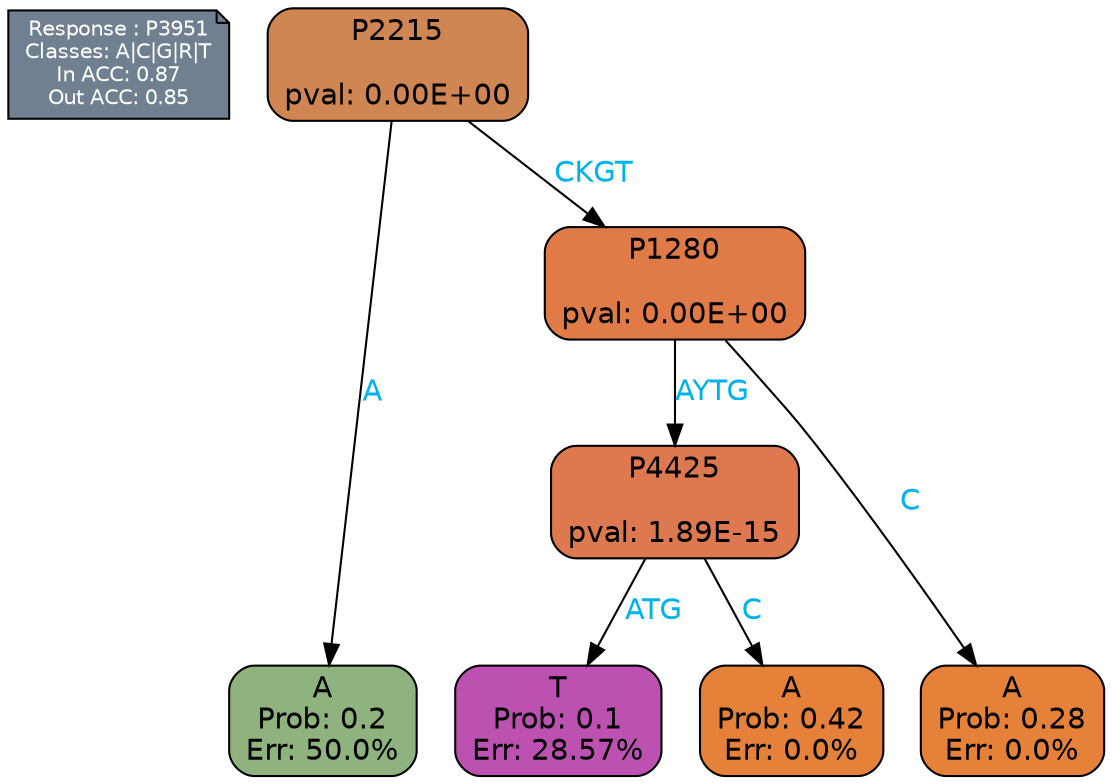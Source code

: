 digraph Tree {
node [shape=box, style="filled, rounded", color="black", fontname=helvetica] ;
graph [ranksep=equally, splines=polylines, bgcolor=transparent, dpi=600] ;
edge [fontname=helvetica] ;
LEGEND [label="Response : P3951
Classes: A|C|G|R|T
In ACC: 0.87
Out ACC: 0.85
",shape=note,align=left,style=filled,fillcolor="slategray",fontcolor="white",fontsize=10];1 [label="P2215

pval: 0.00E+00", fillcolor="#d08652"] ;
2 [label="A
Prob: 0.2
Err: 50.0%", fillcolor="#8fb37f"] ;
3 [label="P1280

pval: 0.00E+00", fillcolor="#e07b47"] ;
4 [label="P4425

pval: 1.89E-15", fillcolor="#dd784f"] ;
5 [label="T
Prob: 0.1
Err: 28.57%", fillcolor="#bd51b2"] ;
6 [label="A
Prob: 0.42
Err: 0.0%", fillcolor="#e58139"] ;
7 [label="A
Prob: 0.28
Err: 0.0%", fillcolor="#e58139"] ;
1 -> 2 [label="A",fontcolor=deepskyblue2] ;
1 -> 3 [label="CKGT",fontcolor=deepskyblue2] ;
3 -> 4 [label="AYTG",fontcolor=deepskyblue2] ;
3 -> 7 [label="C",fontcolor=deepskyblue2] ;
4 -> 5 [label="ATG",fontcolor=deepskyblue2] ;
4 -> 6 [label="C",fontcolor=deepskyblue2] ;
{rank = same; 2;5;6;7;}{rank = same; LEGEND;1;}}